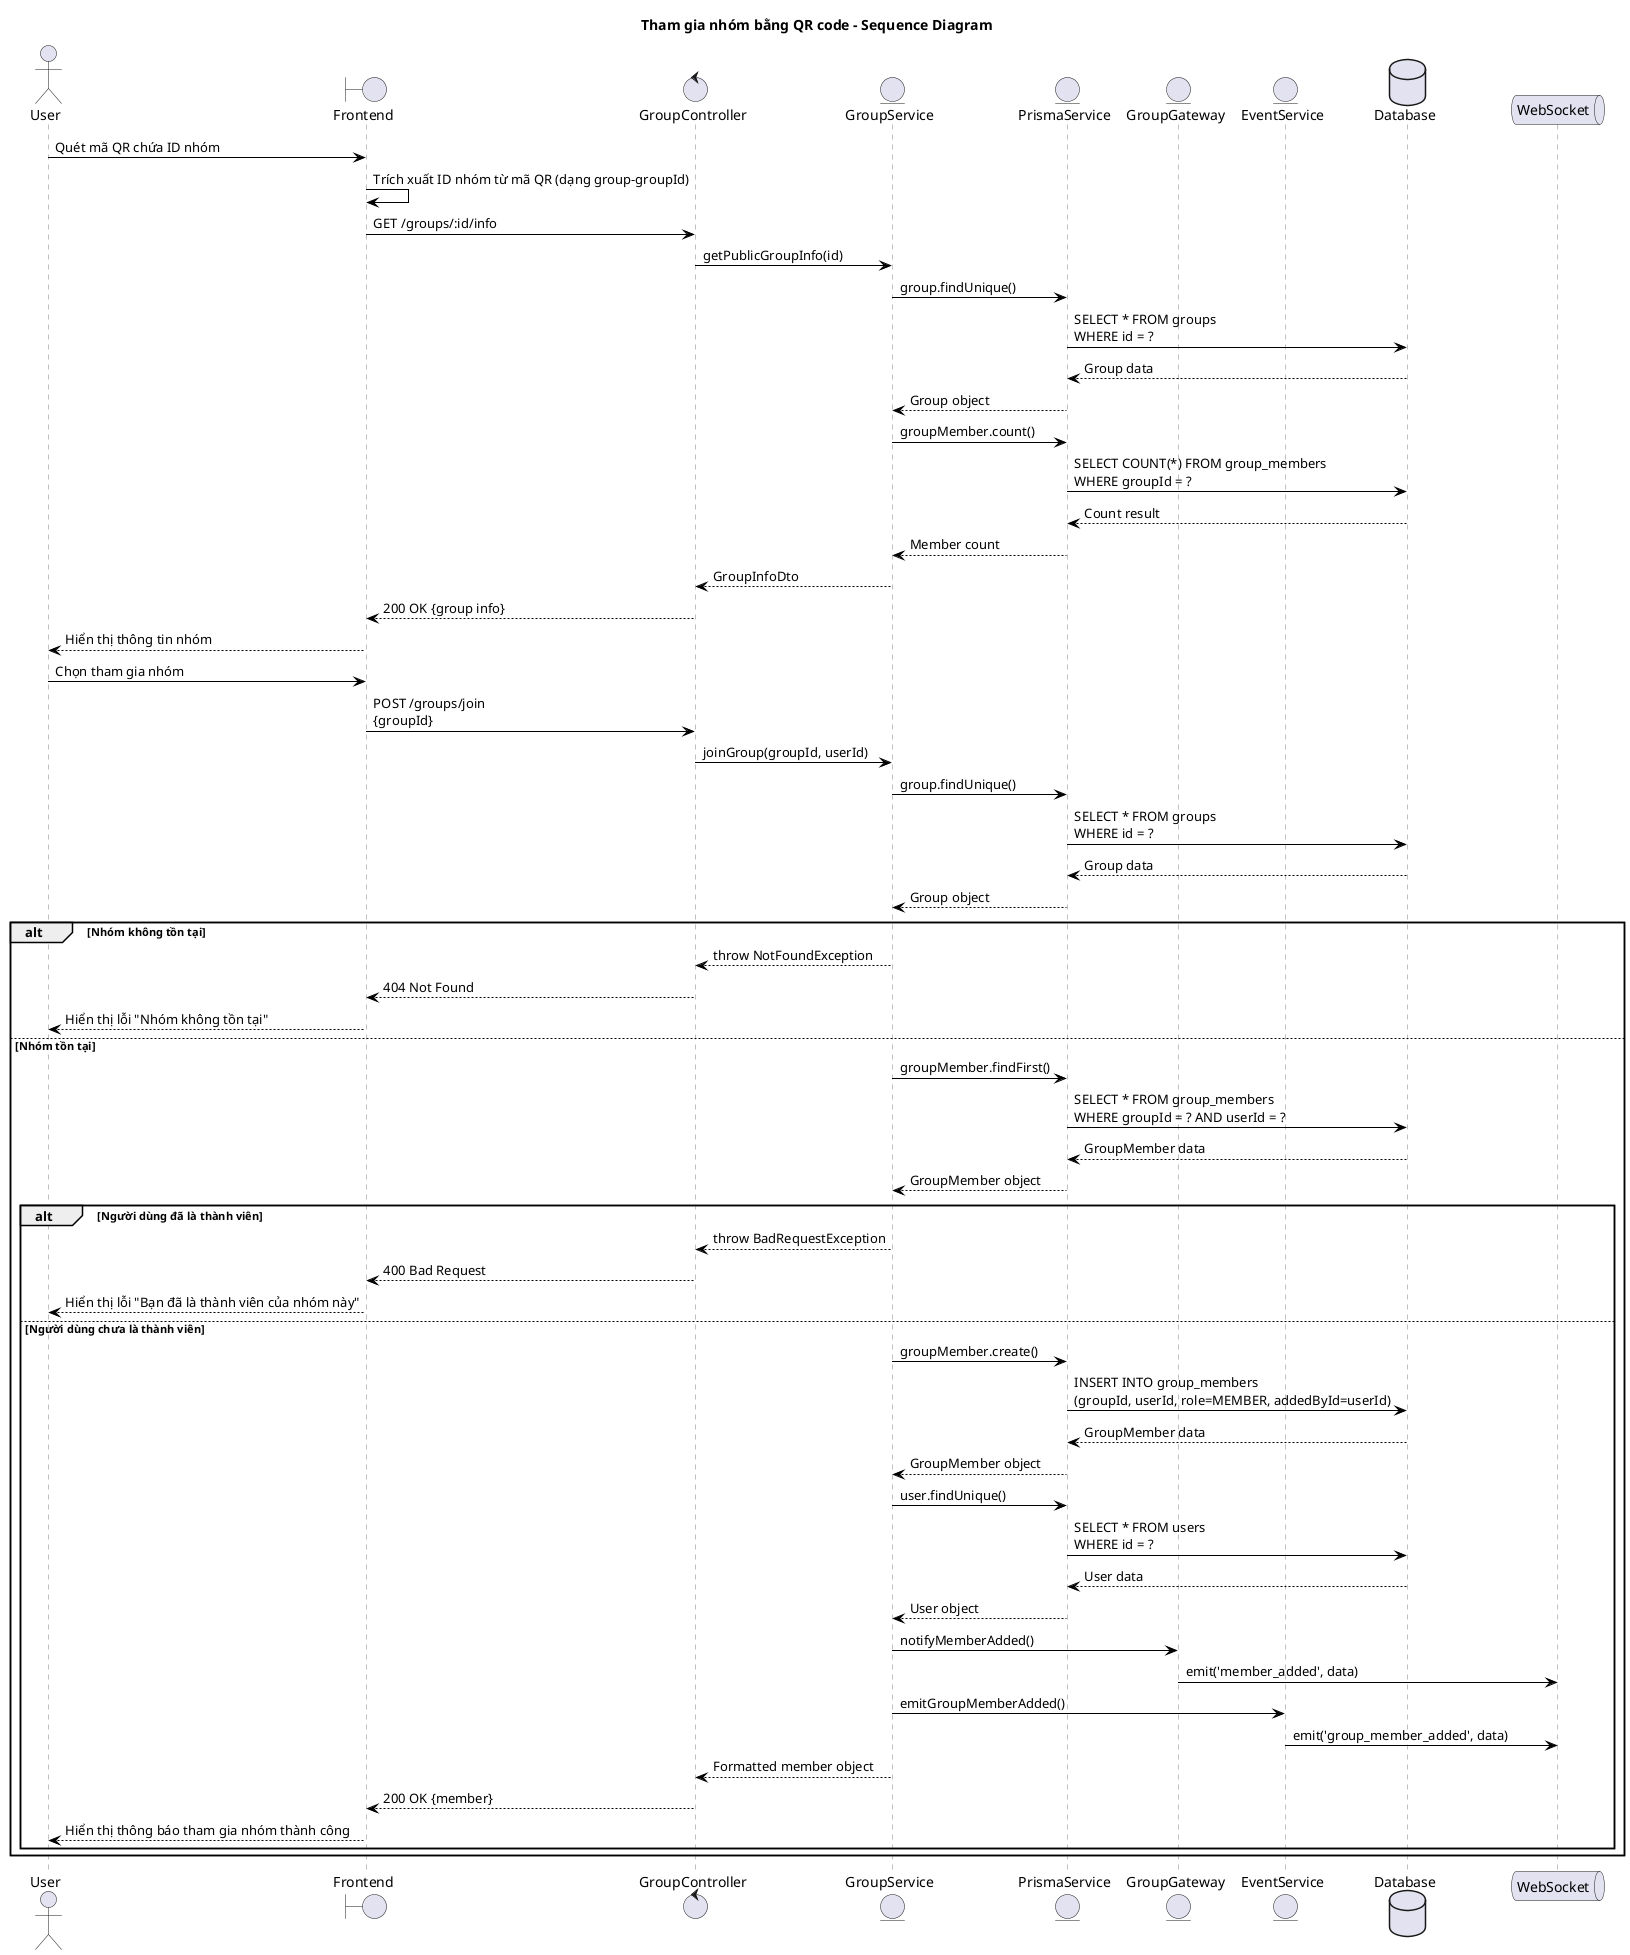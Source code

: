 @startuml Tham gia nhóm bằng QR code - Sequence Diagram
title Tham gia nhóm bằng QR code - Sequence Diagram

skinparam sequenceParticipant {
    BorderColor grey
    BackgroundColor white
    FontColor black
}

skinparam sequenceLifeLine {
    BorderColor grey
    BackgroundColor white
}

skinparam sequenceArrow {
    Color black
}

actor User
boundary "Frontend" as Frontend
control "GroupController" as Controller
entity "GroupService" as Service
entity "PrismaService" as Prisma
entity "GroupGateway" as Gateway
entity "EventService" as Event
database "Database" as DB
queue "WebSocket" as WS

User -> Frontend: Quét mã QR chứa ID nhóm
Frontend -> Frontend: Trích xuất ID nhóm từ mã QR (dạng group-groupId)
Frontend -> Controller: GET /groups/:id/info
Controller -> Service: getPublicGroupInfo(id)

Service -> Prisma: group.findUnique()
Prisma -> DB: SELECT * FROM groups\nWHERE id = ?
DB --> Prisma: Group data
Prisma --> Service: Group object

Service -> Prisma: groupMember.count()
Prisma -> DB: SELECT COUNT(*) FROM group_members\nWHERE groupId = ?
DB --> Prisma: Count result
Prisma --> Service: Member count

Service --> Controller: GroupInfoDto
Controller --> Frontend: 200 OK {group info}
Frontend --> User: Hiển thị thông tin nhóm

User -> Frontend: Chọn tham gia nhóm
Frontend -> Controller: POST /groups/join\n{groupId}

Controller -> Service: joinGroup(groupId, userId)

Service -> Prisma: group.findUnique()
Prisma -> DB: SELECT * FROM groups\nWHERE id = ?
DB --> Prisma: Group data
Prisma --> Service: Group object

alt Nhóm không tồn tại
    Service --> Controller: throw NotFoundException
    Controller --> Frontend: 404 Not Found
    Frontend --> User: Hiển thị lỗi "Nhóm không tồn tại"
else Nhóm tồn tại
    Service -> Prisma: groupMember.findFirst()
    Prisma -> DB: SELECT * FROM group_members\nWHERE groupId = ? AND userId = ?
    DB --> Prisma: GroupMember data
    Prisma --> Service: GroupMember object

    alt Người dùng đã là thành viên
        Service --> Controller: throw BadRequestException
        Controller --> Frontend: 400 Bad Request
        Frontend --> User: Hiển thị lỗi "Bạn đã là thành viên của nhóm này"
    else Người dùng chưa là thành viên
        Service -> Prisma: groupMember.create()
        Prisma -> DB: INSERT INTO group_members\n(groupId, userId, role=MEMBER, addedById=userId)
        DB --> Prisma: GroupMember data
        Prisma --> Service: GroupMember object

        Service -> Prisma: user.findUnique()
        Prisma -> DB: SELECT * FROM users\nWHERE id = ?
        DB --> Prisma: User data
        Prisma --> Service: User object

        Service -> Gateway: notifyMemberAdded()
        Gateway -> WS: emit('member_added', data)

        Service -> Event: emitGroupMemberAdded()
        Event -> WS: emit('group_member_added', data)

        Service --> Controller: Formatted member object
        Controller --> Frontend: 200 OK {member}
        Frontend --> User: Hiển thị thông báo tham gia nhóm thành công
    end
end

@enduml
